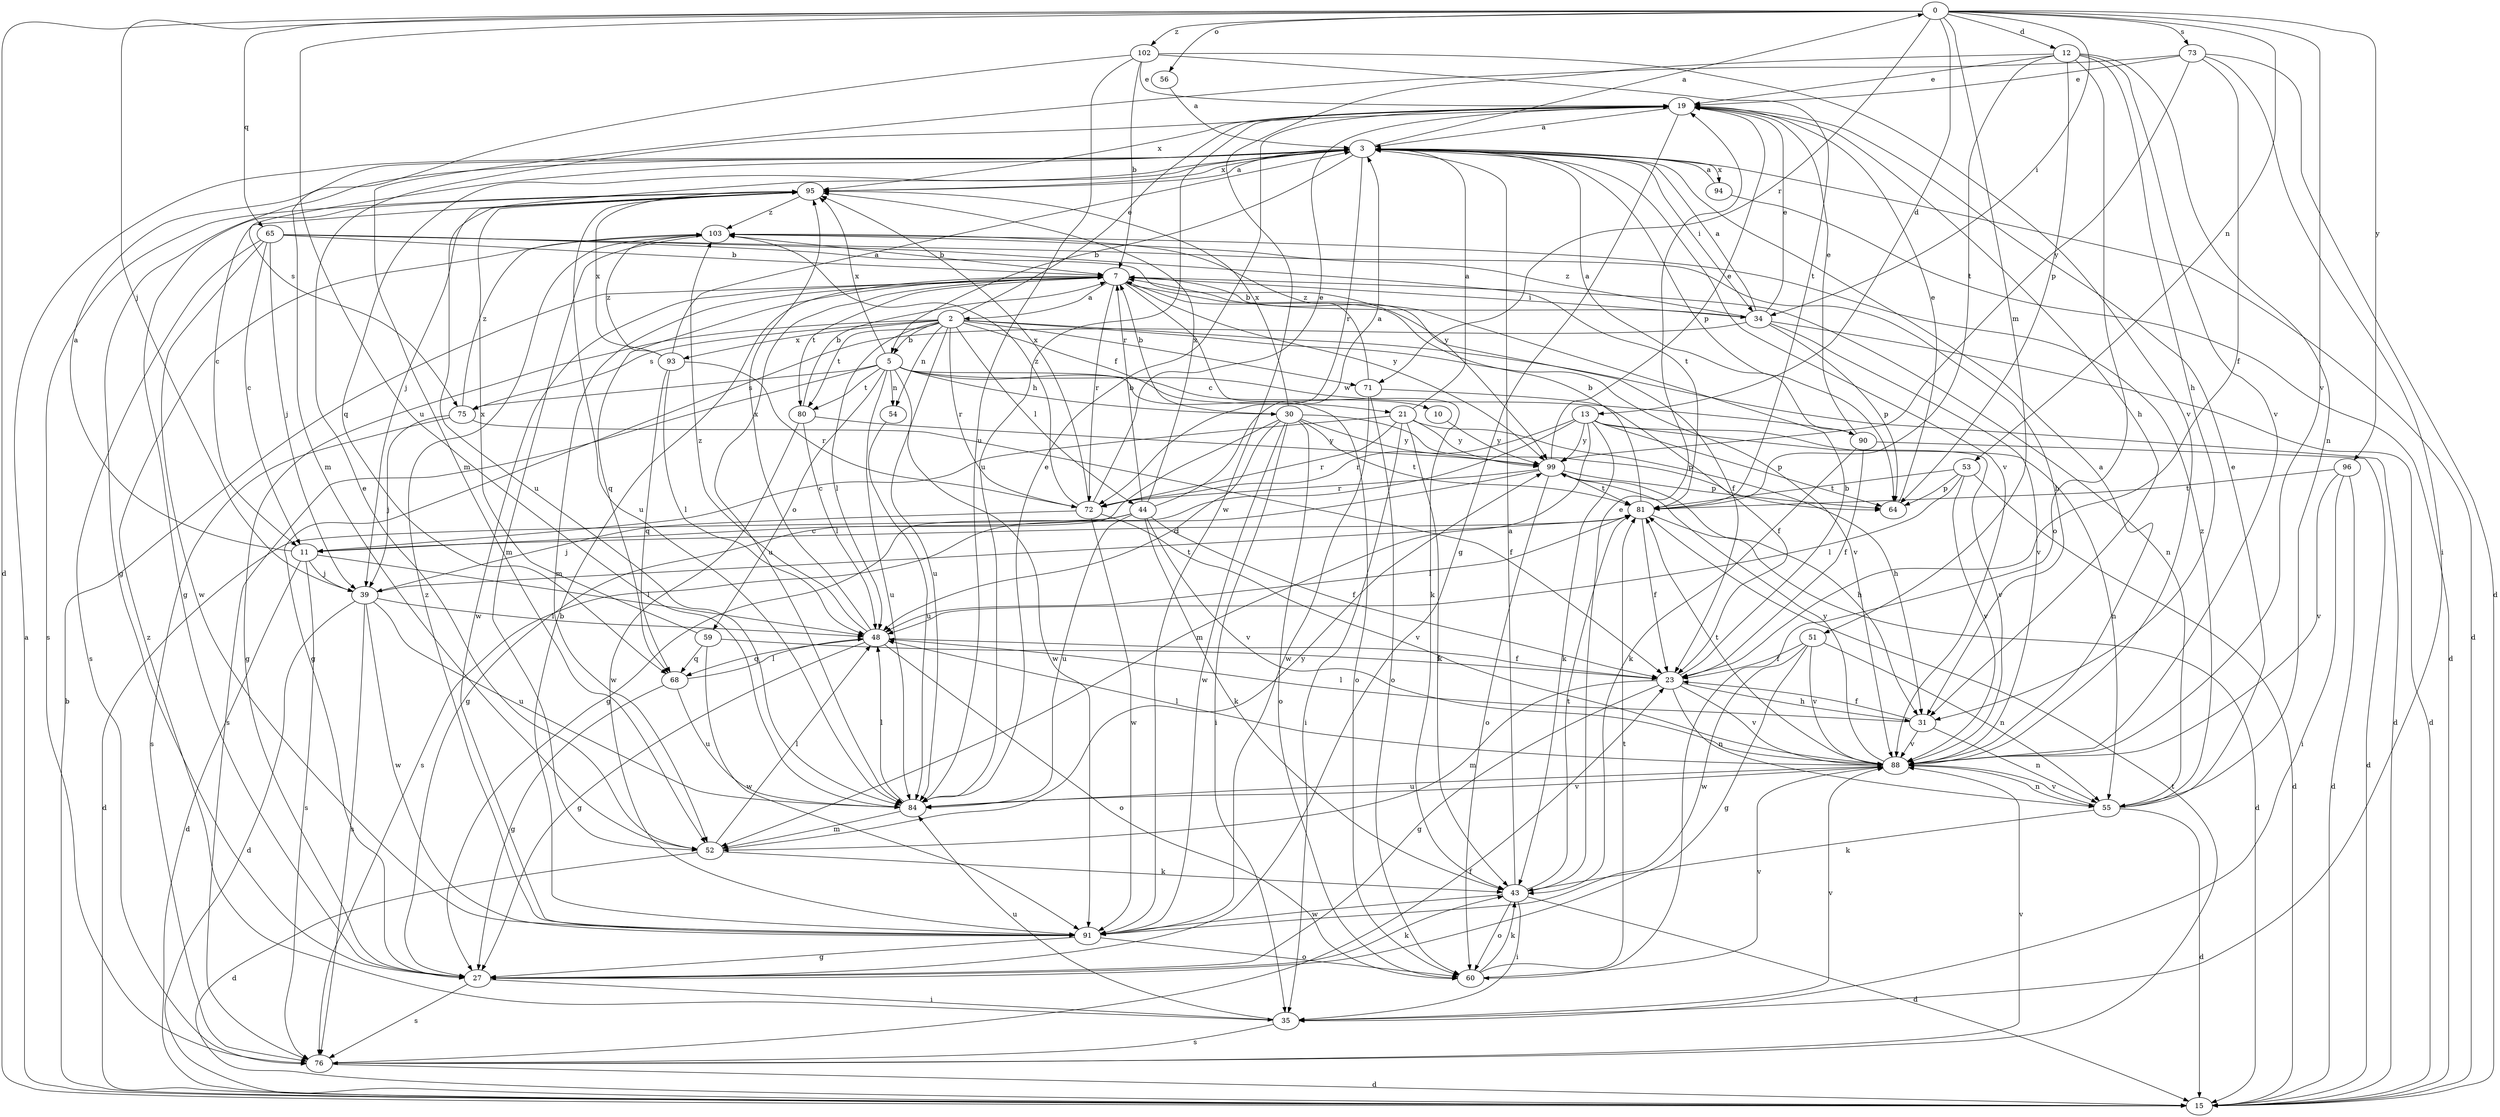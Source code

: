 strict digraph  {
0;
2;
3;
5;
7;
10;
11;
12;
13;
15;
19;
21;
23;
27;
30;
31;
34;
35;
39;
43;
44;
48;
51;
52;
53;
54;
55;
56;
59;
60;
64;
65;
68;
71;
72;
73;
75;
76;
80;
81;
84;
88;
90;
91;
93;
94;
95;
96;
99;
102;
103;
0 -> 12  [label=d];
0 -> 13  [label=d];
0 -> 15  [label=d];
0 -> 34  [label=i];
0 -> 39  [label=j];
0 -> 51  [label=m];
0 -> 53  [label=n];
0 -> 56  [label=o];
0 -> 65  [label=q];
0 -> 71  [label=r];
0 -> 73  [label=s];
0 -> 84  [label=u];
0 -> 88  [label=v];
0 -> 96  [label=y];
0 -> 102  [label=z];
2 -> 5  [label=b];
2 -> 15  [label=d];
2 -> 19  [label=e];
2 -> 21  [label=f];
2 -> 27  [label=g];
2 -> 44  [label=l];
2 -> 48  [label=l];
2 -> 54  [label=n];
2 -> 71  [label=r];
2 -> 72  [label=r];
2 -> 75  [label=s];
2 -> 80  [label=t];
2 -> 84  [label=u];
2 -> 88  [label=v];
2 -> 93  [label=x];
3 -> 0  [label=a];
3 -> 5  [label=b];
3 -> 15  [label=d];
3 -> 27  [label=g];
3 -> 34  [label=i];
3 -> 64  [label=p];
3 -> 68  [label=q];
3 -> 72  [label=r];
3 -> 75  [label=s];
3 -> 84  [label=u];
3 -> 88  [label=v];
3 -> 94  [label=x];
3 -> 95  [label=x];
5 -> 10  [label=c];
5 -> 30  [label=h];
5 -> 54  [label=n];
5 -> 59  [label=o];
5 -> 60  [label=o];
5 -> 75  [label=s];
5 -> 76  [label=s];
5 -> 80  [label=t];
5 -> 84  [label=u];
5 -> 90  [label=w];
5 -> 91  [label=w];
5 -> 95  [label=x];
7 -> 2  [label=a];
7 -> 23  [label=f];
7 -> 34  [label=i];
7 -> 43  [label=k];
7 -> 52  [label=m];
7 -> 55  [label=n];
7 -> 68  [label=q];
7 -> 72  [label=r];
7 -> 80  [label=t];
7 -> 84  [label=u];
7 -> 91  [label=w];
7 -> 99  [label=y];
10 -> 99  [label=y];
11 -> 3  [label=a];
11 -> 15  [label=d];
11 -> 39  [label=j];
11 -> 48  [label=l];
11 -> 76  [label=s];
12 -> 19  [label=e];
12 -> 31  [label=h];
12 -> 55  [label=n];
12 -> 60  [label=o];
12 -> 64  [label=p];
12 -> 81  [label=t];
12 -> 88  [label=v];
12 -> 91  [label=w];
13 -> 27  [label=g];
13 -> 43  [label=k];
13 -> 52  [label=m];
13 -> 55  [label=n];
13 -> 64  [label=p];
13 -> 72  [label=r];
13 -> 88  [label=v];
13 -> 99  [label=y];
15 -> 3  [label=a];
15 -> 7  [label=b];
19 -> 3  [label=a];
19 -> 27  [label=g];
19 -> 31  [label=h];
19 -> 84  [label=u];
19 -> 95  [label=x];
21 -> 3  [label=a];
21 -> 11  [label=c];
21 -> 31  [label=h];
21 -> 35  [label=i];
21 -> 43  [label=k];
21 -> 72  [label=r];
21 -> 99  [label=y];
23 -> 7  [label=b];
23 -> 27  [label=g];
23 -> 31  [label=h];
23 -> 52  [label=m];
23 -> 55  [label=n];
23 -> 88  [label=v];
27 -> 35  [label=i];
27 -> 43  [label=k];
27 -> 76  [label=s];
30 -> 7  [label=b];
30 -> 27  [label=g];
30 -> 35  [label=i];
30 -> 48  [label=l];
30 -> 60  [label=o];
30 -> 64  [label=p];
30 -> 81  [label=t];
30 -> 91  [label=w];
30 -> 95  [label=x];
30 -> 99  [label=y];
31 -> 23  [label=f];
31 -> 48  [label=l];
31 -> 55  [label=n];
31 -> 88  [label=v];
34 -> 3  [label=a];
34 -> 7  [label=b];
34 -> 15  [label=d];
34 -> 19  [label=e];
34 -> 27  [label=g];
34 -> 64  [label=p];
34 -> 88  [label=v];
34 -> 103  [label=z];
35 -> 76  [label=s];
35 -> 84  [label=u];
35 -> 88  [label=v];
35 -> 103  [label=z];
39 -> 15  [label=d];
39 -> 48  [label=l];
39 -> 76  [label=s];
39 -> 81  [label=t];
39 -> 84  [label=u];
39 -> 91  [label=w];
43 -> 3  [label=a];
43 -> 15  [label=d];
43 -> 19  [label=e];
43 -> 35  [label=i];
43 -> 60  [label=o];
43 -> 81  [label=t];
43 -> 91  [label=w];
44 -> 3  [label=a];
44 -> 7  [label=b];
44 -> 11  [label=c];
44 -> 15  [label=d];
44 -> 23  [label=f];
44 -> 43  [label=k];
44 -> 84  [label=u];
44 -> 88  [label=v];
44 -> 95  [label=x];
48 -> 23  [label=f];
48 -> 27  [label=g];
48 -> 60  [label=o];
48 -> 68  [label=q];
48 -> 95  [label=x];
48 -> 103  [label=z];
51 -> 23  [label=f];
51 -> 27  [label=g];
51 -> 55  [label=n];
51 -> 88  [label=v];
51 -> 91  [label=w];
52 -> 15  [label=d];
52 -> 19  [label=e];
52 -> 43  [label=k];
52 -> 48  [label=l];
52 -> 99  [label=y];
53 -> 15  [label=d];
53 -> 48  [label=l];
53 -> 64  [label=p];
53 -> 81  [label=t];
53 -> 88  [label=v];
54 -> 84  [label=u];
55 -> 15  [label=d];
55 -> 19  [label=e];
55 -> 43  [label=k];
55 -> 88  [label=v];
55 -> 103  [label=z];
56 -> 3  [label=a];
59 -> 23  [label=f];
59 -> 68  [label=q];
59 -> 91  [label=w];
59 -> 95  [label=x];
60 -> 43  [label=k];
60 -> 81  [label=t];
60 -> 88  [label=v];
64 -> 19  [label=e];
65 -> 7  [label=b];
65 -> 11  [label=c];
65 -> 31  [label=h];
65 -> 39  [label=j];
65 -> 76  [label=s];
65 -> 81  [label=t];
65 -> 91  [label=w];
65 -> 99  [label=y];
68 -> 27  [label=g];
68 -> 48  [label=l];
68 -> 84  [label=u];
71 -> 23  [label=f];
71 -> 60  [label=o];
71 -> 91  [label=w];
71 -> 103  [label=z];
72 -> 19  [label=e];
72 -> 39  [label=j];
72 -> 88  [label=v];
72 -> 91  [label=w];
72 -> 95  [label=x];
72 -> 103  [label=z];
73 -> 15  [label=d];
73 -> 19  [label=e];
73 -> 23  [label=f];
73 -> 35  [label=i];
73 -> 52  [label=m];
73 -> 99  [label=y];
75 -> 23  [label=f];
75 -> 39  [label=j];
75 -> 76  [label=s];
75 -> 103  [label=z];
76 -> 15  [label=d];
76 -> 23  [label=f];
76 -> 81  [label=t];
76 -> 88  [label=v];
80 -> 7  [label=b];
80 -> 48  [label=l];
80 -> 91  [label=w];
80 -> 99  [label=y];
81 -> 7  [label=b];
81 -> 11  [label=c];
81 -> 15  [label=d];
81 -> 23  [label=f];
81 -> 48  [label=l];
84 -> 19  [label=e];
84 -> 48  [label=l];
84 -> 52  [label=m];
84 -> 88  [label=v];
88 -> 3  [label=a];
88 -> 48  [label=l];
88 -> 55  [label=n];
88 -> 81  [label=t];
88 -> 84  [label=u];
88 -> 99  [label=y];
90 -> 3  [label=a];
90 -> 15  [label=d];
90 -> 19  [label=e];
90 -> 23  [label=f];
90 -> 43  [label=k];
91 -> 7  [label=b];
91 -> 27  [label=g];
91 -> 60  [label=o];
91 -> 103  [label=z];
93 -> 3  [label=a];
93 -> 48  [label=l];
93 -> 68  [label=q];
93 -> 72  [label=r];
93 -> 95  [label=x];
93 -> 103  [label=z];
94 -> 3  [label=a];
94 -> 15  [label=d];
95 -> 3  [label=a];
95 -> 11  [label=c];
95 -> 27  [label=g];
95 -> 39  [label=j];
95 -> 76  [label=s];
95 -> 84  [label=u];
95 -> 103  [label=z];
96 -> 15  [label=d];
96 -> 35  [label=i];
96 -> 81  [label=t];
96 -> 88  [label=v];
99 -> 19  [label=e];
99 -> 31  [label=h];
99 -> 60  [label=o];
99 -> 64  [label=p];
99 -> 72  [label=r];
99 -> 76  [label=s];
99 -> 81  [label=t];
102 -> 7  [label=b];
102 -> 19  [label=e];
102 -> 52  [label=m];
102 -> 81  [label=t];
102 -> 84  [label=u];
102 -> 88  [label=v];
103 -> 7  [label=b];
103 -> 52  [label=m];
}

